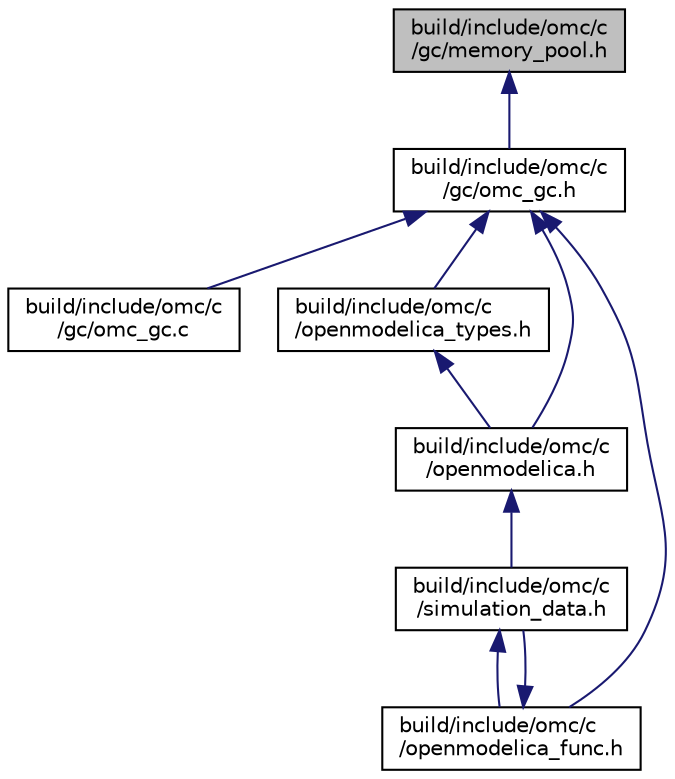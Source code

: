 digraph "build/include/omc/c/gc/memory_pool.h"
{
  edge [fontname="Helvetica",fontsize="10",labelfontname="Helvetica",labelfontsize="10"];
  node [fontname="Helvetica",fontsize="10",shape=record];
  Node3 [label="build/include/omc/c\l/gc/memory_pool.h",height=0.2,width=0.4,color="black", fillcolor="grey75", style="filled", fontcolor="black"];
  Node3 -> Node4 [dir="back",color="midnightblue",fontsize="10",style="solid",fontname="Helvetica"];
  Node4 [label="build/include/omc/c\l/gc/omc_gc.h",height=0.2,width=0.4,color="black", fillcolor="white", style="filled",URL="$df/d90/build_2include_2omc_2c_2gc_2omc__gc_8h.html"];
  Node4 -> Node5 [dir="back",color="midnightblue",fontsize="10",style="solid",fontname="Helvetica"];
  Node5 [label="build/include/omc/c\l/gc/omc_gc.c",height=0.2,width=0.4,color="black", fillcolor="white", style="filled",URL="$da/d01/build_2include_2omc_2c_2gc_2omc__gc_8c.html"];
  Node4 -> Node6 [dir="back",color="midnightblue",fontsize="10",style="solid",fontname="Helvetica"];
  Node6 [label="build/include/omc/c\l/openmodelica_types.h",height=0.2,width=0.4,color="black", fillcolor="white", style="filled",URL="$dc/d27/build_2include_2omc_2c_2openmodelica__types_8h.html"];
  Node6 -> Node7 [dir="back",color="midnightblue",fontsize="10",style="solid",fontname="Helvetica"];
  Node7 [label="build/include/omc/c\l/openmodelica.h",height=0.2,width=0.4,color="black", fillcolor="white", style="filled",URL="$da/d68/build_2include_2omc_2c_2openmodelica_8h.html"];
  Node7 -> Node8 [dir="back",color="midnightblue",fontsize="10",style="solid",fontname="Helvetica"];
  Node8 [label="build/include/omc/c\l/simulation_data.h",height=0.2,width=0.4,color="black", fillcolor="white", style="filled",URL="$d9/d28/build_2include_2omc_2c_2simulation__data_8h.html"];
  Node8 -> Node9 [dir="back",color="midnightblue",fontsize="10",style="solid",fontname="Helvetica"];
  Node9 [label="build/include/omc/c\l/openmodelica_func.h",height=0.2,width=0.4,color="black", fillcolor="white", style="filled",URL="$dd/d4a/build_2include_2omc_2c_2openmodelica__func_8h.html"];
  Node9 -> Node8 [dir="back",color="midnightblue",fontsize="10",style="solid",fontname="Helvetica"];
  Node4 -> Node7 [dir="back",color="midnightblue",fontsize="10",style="solid",fontname="Helvetica"];
  Node4 -> Node9 [dir="back",color="midnightblue",fontsize="10",style="solid",fontname="Helvetica"];
}
